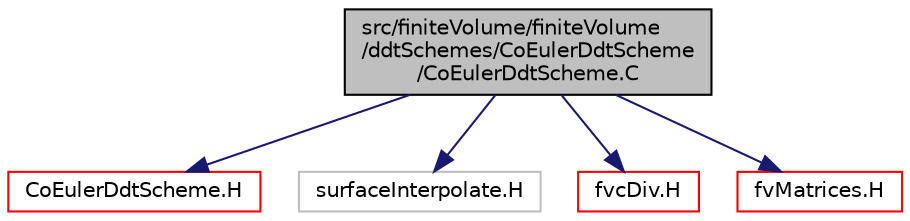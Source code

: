 digraph "src/finiteVolume/finiteVolume/ddtSchemes/CoEulerDdtScheme/CoEulerDdtScheme.C"
{
  bgcolor="transparent";
  edge [fontname="Helvetica",fontsize="10",labelfontname="Helvetica",labelfontsize="10"];
  node [fontname="Helvetica",fontsize="10",shape=record];
  Node0 [label="src/finiteVolume/finiteVolume\l/ddtSchemes/CoEulerDdtScheme\l/CoEulerDdtScheme.C",height=0.2,width=0.4,color="black", fillcolor="grey75", style="filled", fontcolor="black"];
  Node0 -> Node1 [color="midnightblue",fontsize="10",style="solid",fontname="Helvetica"];
  Node1 [label="CoEulerDdtScheme.H",height=0.2,width=0.4,color="red",URL="$a03005.html"];
  Node0 -> Node142 [color="midnightblue",fontsize="10",style="solid",fontname="Helvetica"];
  Node142 [label="surfaceInterpolate.H",height=0.2,width=0.4,color="grey75"];
  Node0 -> Node143 [color="midnightblue",fontsize="10",style="solid",fontname="Helvetica"];
  Node143 [label="fvcDiv.H",height=0.2,width=0.4,color="red",URL="$a03134.html",tooltip="Calculate the divergence of the given field. "];
  Node0 -> Node144 [color="midnightblue",fontsize="10",style="solid",fontname="Helvetica"];
  Node144 [label="fvMatrices.H",height=0.2,width=0.4,color="red",URL="$a03458.html",tooltip="A special matrix type and solver, designed for finite volume solutions of scalar equations. "];
}
